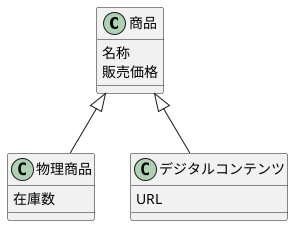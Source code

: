 @startuml

class 商品 {
  名称
  販売価格
}

class 物理商品 {
  在庫数
}

class デジタルコンテンツ {
  URL
}

商品 <|-- 物理商品
商品 <|-- デジタルコンテンツ

@enduml

